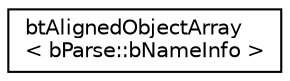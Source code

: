 digraph "Graphical Class Hierarchy"
{
  edge [fontname="Helvetica",fontsize="10",labelfontname="Helvetica",labelfontsize="10"];
  node [fontname="Helvetica",fontsize="10",shape=record];
  rankdir="LR";
  Node1 [label="btAlignedObjectArray\l\< bParse::bNameInfo \>",height=0.2,width=0.4,color="black", fillcolor="white", style="filled",URL="$classbt_aligned_object_array.html"];
}
